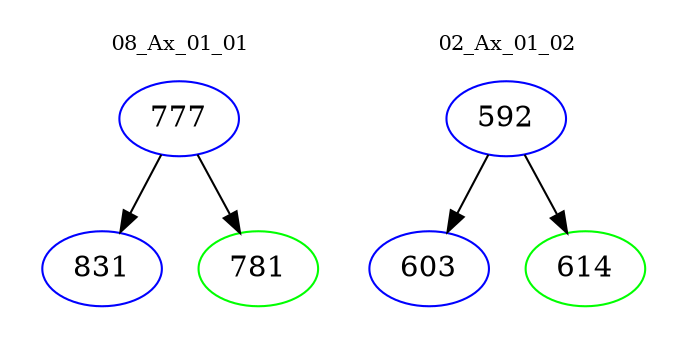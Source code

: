 digraph{
subgraph cluster_0 {
color = white
label = "08_Ax_01_01";
fontsize=10;
T0_777 [label="777", color="blue"]
T0_777 -> T0_831 [color="black"]
T0_831 [label="831", color="blue"]
T0_777 -> T0_781 [color="black"]
T0_781 [label="781", color="green"]
}
subgraph cluster_1 {
color = white
label = "02_Ax_01_02";
fontsize=10;
T1_592 [label="592", color="blue"]
T1_592 -> T1_603 [color="black"]
T1_603 [label="603", color="blue"]
T1_592 -> T1_614 [color="black"]
T1_614 [label="614", color="green"]
}
}
